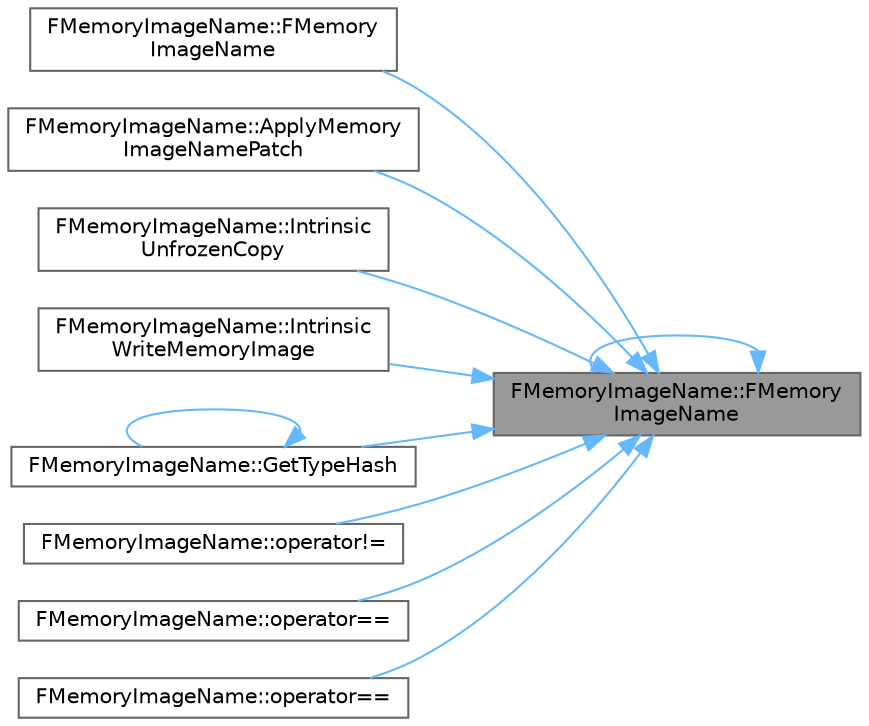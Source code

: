 digraph "FMemoryImageName::FMemoryImageName"
{
 // INTERACTIVE_SVG=YES
 // LATEX_PDF_SIZE
  bgcolor="transparent";
  edge [fontname=Helvetica,fontsize=10,labelfontname=Helvetica,labelfontsize=10];
  node [fontname=Helvetica,fontsize=10,shape=box,height=0.2,width=0.4];
  rankdir="RL";
  Node1 [id="Node000001",label="FMemoryImageName::FMemory\lImageName",height=0.2,width=0.4,color="gray40", fillcolor="grey60", style="filled", fontcolor="black",tooltip=" "];
  Node1 -> Node1 [id="edge1_Node000001_Node000001",dir="back",color="steelblue1",style="solid",tooltip=" "];
  Node1 -> Node2 [id="edge2_Node000001_Node000002",dir="back",color="steelblue1",style="solid",tooltip=" "];
  Node2 [id="Node000002",label="FMemoryImageName::FMemory\lImageName",height=0.2,width=0.4,color="grey40", fillcolor="white", style="filled",URL="$d0/dd7/structFMemoryImageName.html#a04295be1fe52f36bf13f8c5f145a8749",tooltip=" "];
  Node1 -> Node3 [id="edge3_Node000001_Node000003",dir="back",color="steelblue1",style="solid",tooltip=" "];
  Node3 [id="Node000003",label="FMemoryImageName::ApplyMemory\lImageNamePatch",height=0.2,width=0.4,color="grey40", fillcolor="white", style="filled",URL="$d0/dd7/structFMemoryImageName.html#ae5bb44ebf46bae401169181105091c89",tooltip=" "];
  Node1 -> Node4 [id="edge4_Node000001_Node000004",dir="back",color="steelblue1",style="solid",tooltip=" "];
  Node4 [id="Node000004",label="FMemoryImageName::Intrinsic\lUnfrozenCopy",height=0.2,width=0.4,color="grey40", fillcolor="white", style="filled",URL="$d0/dd7/structFMemoryImageName.html#abb55081e75e173087d8004451a155624",tooltip=" "];
  Node1 -> Node5 [id="edge5_Node000001_Node000005",dir="back",color="steelblue1",style="solid",tooltip=" "];
  Node5 [id="Node000005",label="FMemoryImageName::Intrinsic\lWriteMemoryImage",height=0.2,width=0.4,color="grey40", fillcolor="white", style="filled",URL="$d0/dd7/structFMemoryImageName.html#ae7bf597743f0f6010169b97641751dbc",tooltip=" "];
  Node1 -> Node6 [id="edge6_Node000001_Node000006",dir="back",color="steelblue1",style="solid",tooltip=" "];
  Node6 [id="Node000006",label="FMemoryImageName::GetTypeHash",height=0.2,width=0.4,color="grey40", fillcolor="white", style="filled",URL="$d0/dd7/structFMemoryImageName.html#acdfed2d90c24f6ce8a91752c788e9fc8",tooltip=" "];
  Node6 -> Node6 [id="edge7_Node000006_Node000006",dir="back",color="steelblue1",style="solid",tooltip=" "];
  Node1 -> Node7 [id="edge8_Node000001_Node000007",dir="back",color="steelblue1",style="solid",tooltip=" "];
  Node7 [id="Node000007",label="FMemoryImageName::operator!=",height=0.2,width=0.4,color="grey40", fillcolor="white", style="filled",URL="$d0/dd7/structFMemoryImageName.html#a2b72e6a473f02df69bcfa925c59f64e9",tooltip=" "];
  Node1 -> Node8 [id="edge9_Node000001_Node000008",dir="back",color="steelblue1",style="solid",tooltip=" "];
  Node8 [id="Node000008",label="FMemoryImageName::operator==",height=0.2,width=0.4,color="grey40", fillcolor="white", style="filled",URL="$d0/dd7/structFMemoryImageName.html#ae5d135d224e25804e8e3f2f69733cc78",tooltip=" "];
  Node1 -> Node9 [id="edge10_Node000001_Node000009",dir="back",color="steelblue1",style="solid",tooltip=" "];
  Node9 [id="Node000009",label="FMemoryImageName::operator==",height=0.2,width=0.4,color="grey40", fillcolor="white", style="filled",URL="$d0/dd7/structFMemoryImageName.html#a299b928911bb0a56328630173bf10295",tooltip=" "];
}
